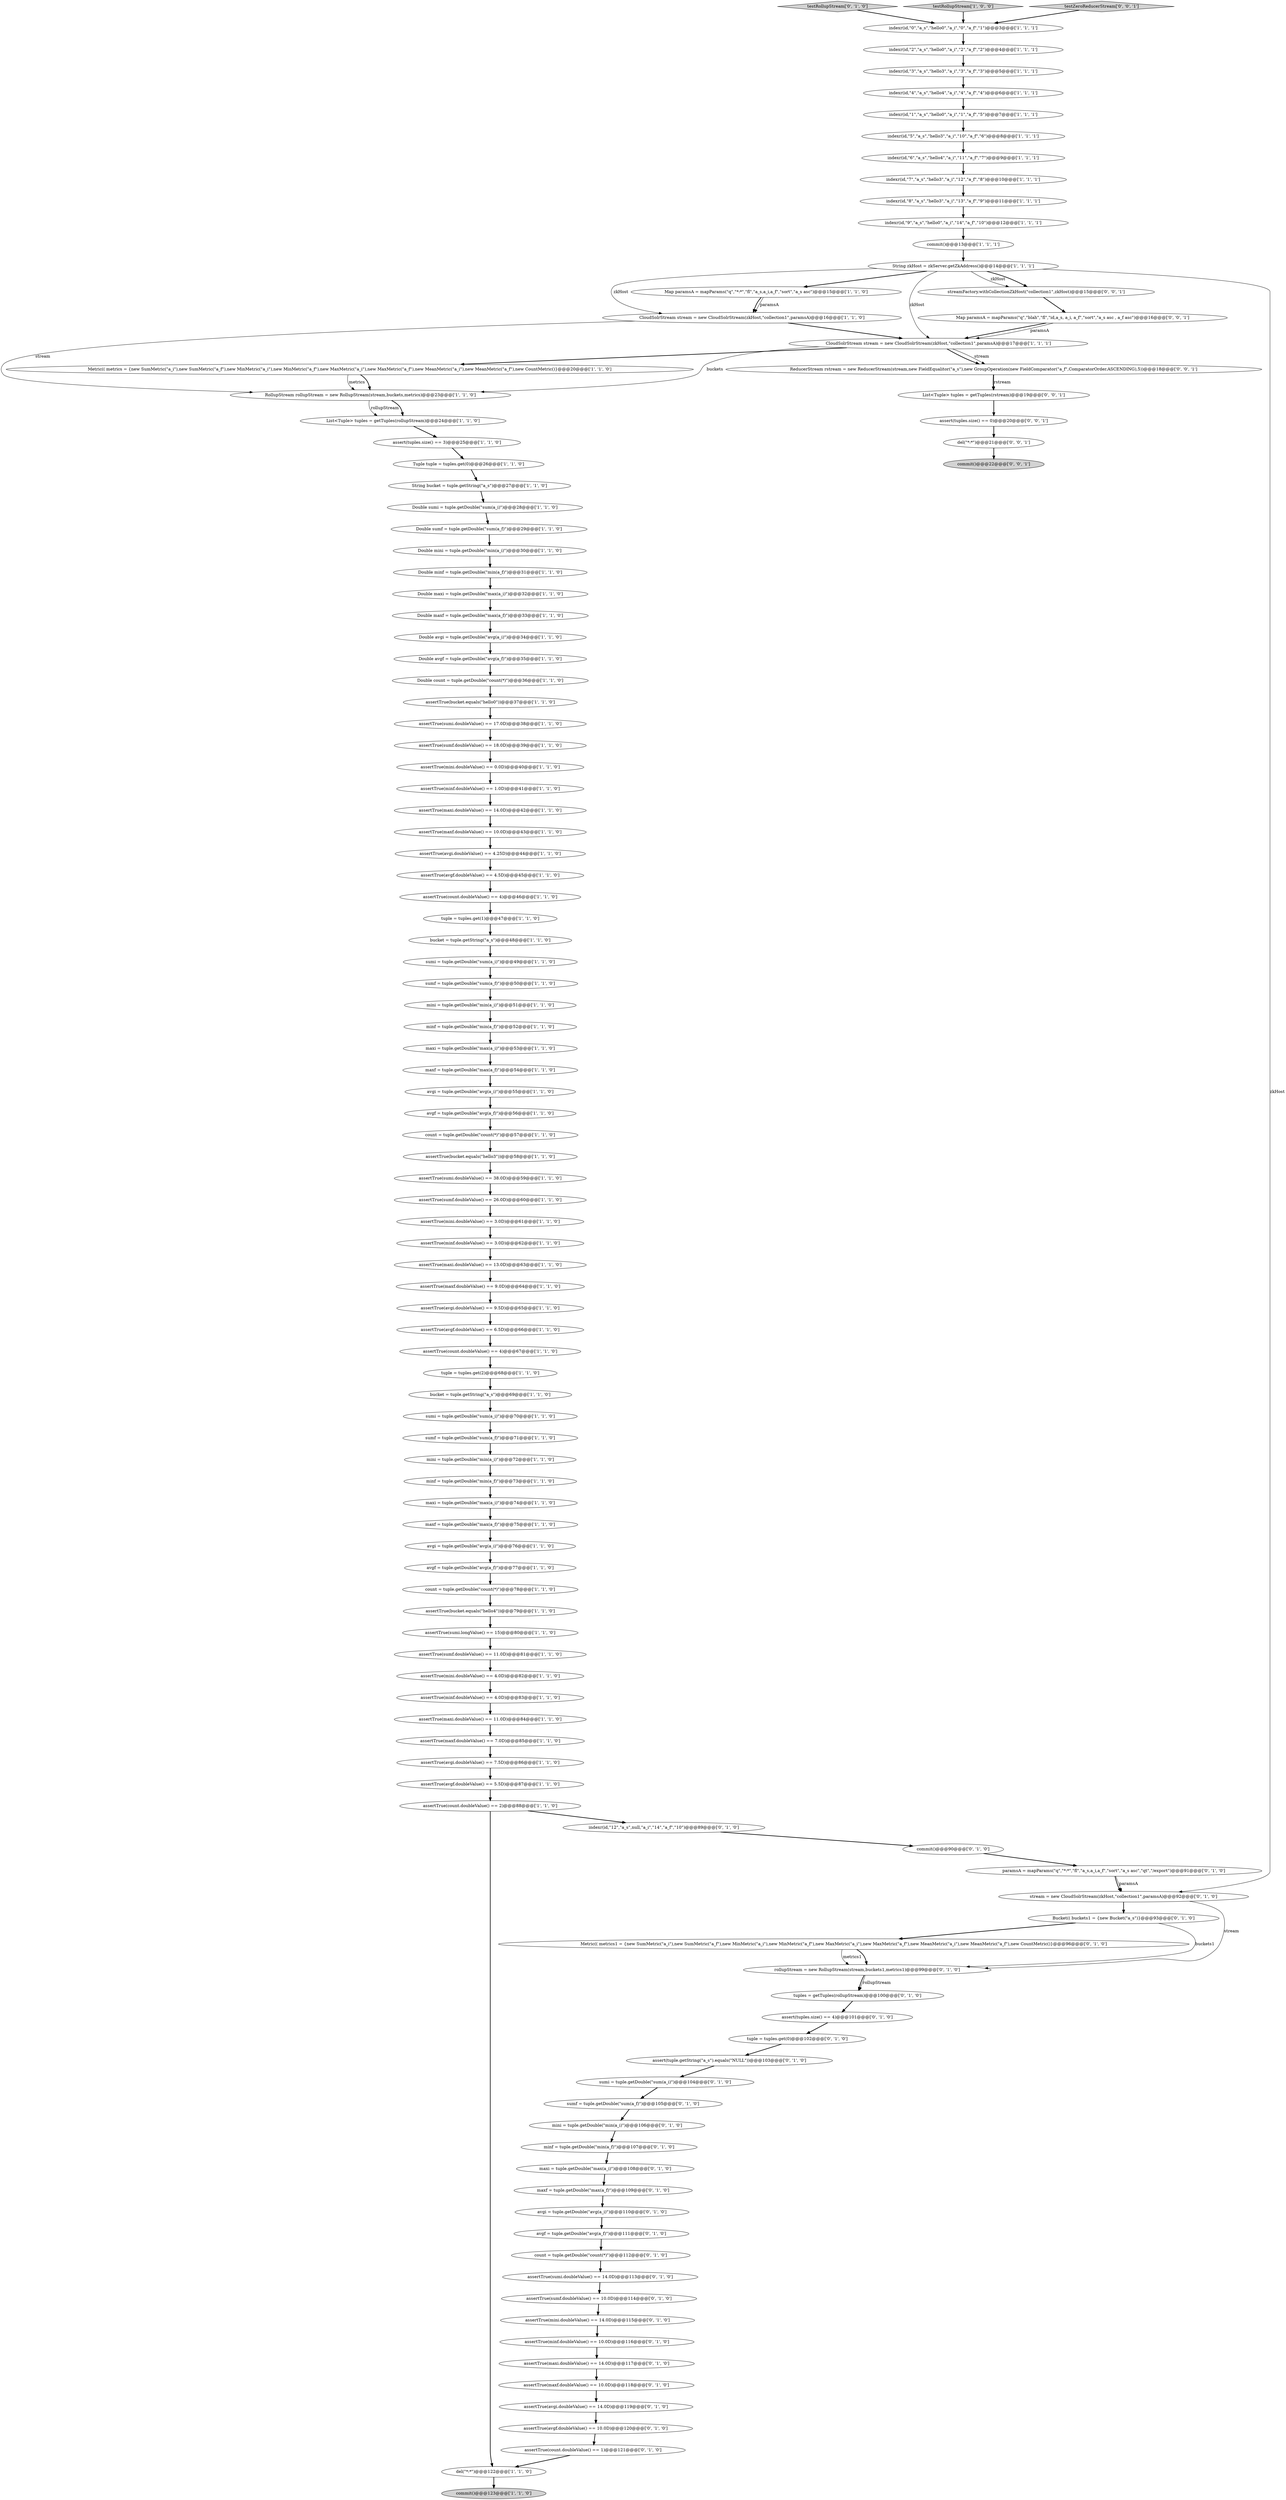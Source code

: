 digraph {
110 [style = filled, label = "Metric(( metrics1 = {new SumMetric(\"a_i\"),new SumMetric(\"a_f\"),new MinMetric(\"a_i\"),new MinMetric(\"a_f\"),new MaxMetric(\"a_i\"),new MaxMetric(\"a_f\"),new MeanMetric(\"a_i\"),new MeanMetric(\"a_f\"),new CountMetric()}@@@96@@@['0', '1', '0']", fillcolor = white, shape = ellipse image = "AAA1AAABBB2BBB"];
8 [style = filled, label = "del(\"*:*\")@@@122@@@['1', '1', '0']", fillcolor = white, shape = ellipse image = "AAA0AAABBB1BBB"];
67 [style = filled, label = "Double maxf = tuple.getDouble(\"max(a_f)\")@@@33@@@['1', '1', '0']", fillcolor = white, shape = ellipse image = "AAA0AAABBB1BBB"];
99 [style = filled, label = "sumi = tuple.getDouble(\"sum(a_i)\")@@@104@@@['0', '1', '0']", fillcolor = white, shape = ellipse image = "AAA1AAABBB2BBB"];
77 [style = filled, label = "assertTrue(avgf.doubleValue() == 6.5D)@@@66@@@['1', '1', '0']", fillcolor = white, shape = ellipse image = "AAA0AAABBB1BBB"];
63 [style = filled, label = "minf = tuple.getDouble(\"min(a_f)\")@@@73@@@['1', '1', '0']", fillcolor = white, shape = ellipse image = "AAA0AAABBB1BBB"];
84 [style = filled, label = "assertTrue(maxi.doubleValue() == 13.0D)@@@63@@@['1', '1', '0']", fillcolor = white, shape = ellipse image = "AAA0AAABBB1BBB"];
80 [style = filled, label = "Double avgi = tuple.getDouble(\"avg(a_i)\")@@@34@@@['1', '1', '0']", fillcolor = white, shape = ellipse image = "AAA0AAABBB1BBB"];
114 [style = filled, label = "mini = tuple.getDouble(\"min(a_i)\")@@@106@@@['0', '1', '0']", fillcolor = white, shape = ellipse image = "AAA1AAABBB2BBB"];
51 [style = filled, label = "assertTrue(avgi.doubleValue() == 4.25D)@@@44@@@['1', '1', '0']", fillcolor = white, shape = ellipse image = "AAA0AAABBB1BBB"];
10 [style = filled, label = "assertTrue(sumf.doubleValue() == 26.0D)@@@60@@@['1', '1', '0']", fillcolor = white, shape = ellipse image = "AAA0AAABBB1BBB"];
20 [style = filled, label = "assertTrue(bucket.equals(\"hello4\"))@@@79@@@['1', '1', '0']", fillcolor = white, shape = ellipse image = "AAA0AAABBB1BBB"];
103 [style = filled, label = "minf = tuple.getDouble(\"min(a_f)\")@@@107@@@['0', '1', '0']", fillcolor = white, shape = ellipse image = "AAA1AAABBB2BBB"];
97 [style = filled, label = "assert(tuple.getString(\"a_s\").equals(\"NULL\"))@@@103@@@['0', '1', '0']", fillcolor = white, shape = ellipse image = "AAA1AAABBB2BBB"];
64 [style = filled, label = "assertTrue(bucket.equals(\"hello3\"))@@@58@@@['1', '1', '0']", fillcolor = white, shape = ellipse image = "AAA0AAABBB1BBB"];
93 [style = filled, label = "indexr(id,\"12\",\"a_s\",null,\"a_i\",\"14\",\"a_f\",\"10\")@@@89@@@['0', '1', '0']", fillcolor = white, shape = ellipse image = "AAA1AAABBB2BBB"];
52 [style = filled, label = "assertTrue(sumi.doubleValue() == 17.0D)@@@38@@@['1', '1', '0']", fillcolor = white, shape = ellipse image = "AAA0AAABBB1BBB"];
17 [style = filled, label = "tuple = tuples.get(2)@@@68@@@['1', '1', '0']", fillcolor = white, shape = ellipse image = "AAA0AAABBB1BBB"];
36 [style = filled, label = "assertTrue(maxi.doubleValue() == 14.0D)@@@42@@@['1', '1', '0']", fillcolor = white, shape = ellipse image = "AAA0AAABBB1BBB"];
44 [style = filled, label = "assert(tuples.size() == 3)@@@25@@@['1', '1', '0']", fillcolor = white, shape = ellipse image = "AAA0AAABBB1BBB"];
71 [style = filled, label = "indexr(id,\"7\",\"a_s\",\"hello3\",\"a_i\",\"12\",\"a_f\",\"8\")@@@10@@@['1', '1', '1']", fillcolor = white, shape = ellipse image = "AAA0AAABBB1BBB"];
88 [style = filled, label = "testRollupStream['0', '1', '0']", fillcolor = lightgray, shape = diamond image = "AAA0AAABBB2BBB"];
53 [style = filled, label = "assertTrue(avgi.doubleValue() == 7.5D)@@@86@@@['1', '1', '0']", fillcolor = white, shape = ellipse image = "AAA0AAABBB1BBB"];
113 [style = filled, label = "stream = new CloudSolrStream(zkHost,\"collection1\",paramsA)@@@92@@@['0', '1', '0']", fillcolor = white, shape = ellipse image = "AAA1AAABBB2BBB"];
12 [style = filled, label = "Map paramsA = mapParams(\"q\",\"*:*\",\"fl\",\"a_s,a_i,a_f\",\"sort\",\"a_s asc\")@@@15@@@['1', '1', '0']", fillcolor = white, shape = ellipse image = "AAA0AAABBB1BBB"];
92 [style = filled, label = "avgi = tuple.getDouble(\"avg(a_i)\")@@@110@@@['0', '1', '0']", fillcolor = white, shape = ellipse image = "AAA1AAABBB2BBB"];
25 [style = filled, label = "indexr(id,\"0\",\"a_s\",\"hello0\",\"a_i\",\"0\",\"a_f\",\"1\")@@@3@@@['1', '1', '1']", fillcolor = white, shape = ellipse image = "AAA0AAABBB1BBB"];
49 [style = filled, label = "sumf = tuple.getDouble(\"sum(a_f)\")@@@50@@@['1', '1', '0']", fillcolor = white, shape = ellipse image = "AAA0AAABBB1BBB"];
55 [style = filled, label = "avgf = tuple.getDouble(\"avg(a_f)\")@@@77@@@['1', '1', '0']", fillcolor = white, shape = ellipse image = "AAA0AAABBB1BBB"];
116 [style = filled, label = "ReducerStream rstream = new ReducerStream(stream,new FieldEqualitor(\"a_s\"),new GroupOperation(new FieldComparator(\"a_f\",ComparatorOrder.ASCENDING),5))@@@18@@@['0', '0', '1']", fillcolor = white, shape = ellipse image = "AAA0AAABBB3BBB"];
122 [style = filled, label = "Map paramsA = mapParams(\"q\",\"blah\",\"fl\",\"id,a_s, a_i, a_f\",\"sort\",\"a_s asc , a_f asc\")@@@16@@@['0', '0', '1']", fillcolor = white, shape = ellipse image = "AAA0AAABBB3BBB"];
117 [style = filled, label = "commit()@@@22@@@['0', '0', '1']", fillcolor = lightgray, shape = ellipse image = "AAA0AAABBB3BBB"];
37 [style = filled, label = "indexr(id,\"1\",\"a_s\",\"hello0\",\"a_i\",\"1\",\"a_f\",\"5\")@@@7@@@['1', '1', '1']", fillcolor = white, shape = ellipse image = "AAA0AAABBB1BBB"];
74 [style = filled, label = "maxf = tuple.getDouble(\"max(a_f)\")@@@54@@@['1', '1', '0']", fillcolor = white, shape = ellipse image = "AAA0AAABBB1BBB"];
121 [style = filled, label = "List<Tuple> tuples = getTuples(rstream)@@@19@@@['0', '0', '1']", fillcolor = white, shape = ellipse image = "AAA0AAABBB3BBB"];
104 [style = filled, label = "count = tuple.getDouble(\"count(*)\")@@@112@@@['0', '1', '0']", fillcolor = white, shape = ellipse image = "AAA1AAABBB2BBB"];
95 [style = filled, label = "assertTrue(minf.doubleValue() == 10.0D)@@@116@@@['0', '1', '0']", fillcolor = white, shape = ellipse image = "AAA1AAABBB2BBB"];
21 [style = filled, label = "RollupStream rollupStream = new RollupStream(stream,buckets,metrics)@@@23@@@['1', '1', '0']", fillcolor = white, shape = ellipse image = "AAA0AAABBB1BBB"];
34 [style = filled, label = "assertTrue(minf.doubleValue() == 4.0D)@@@83@@@['1', '1', '0']", fillcolor = white, shape = ellipse image = "AAA0AAABBB1BBB"];
61 [style = filled, label = "assertTrue(sumi.longValue() == 15)@@@80@@@['1', '1', '0']", fillcolor = white, shape = ellipse image = "AAA0AAABBB1BBB"];
5 [style = filled, label = "assertTrue(sumf.doubleValue() == 18.0D)@@@39@@@['1', '1', '0']", fillcolor = white, shape = ellipse image = "AAA0AAABBB1BBB"];
16 [style = filled, label = "assertTrue(count.doubleValue() == 2)@@@88@@@['1', '1', '0']", fillcolor = white, shape = ellipse image = "AAA0AAABBB1BBB"];
89 [style = filled, label = "assertTrue(avgf.doubleValue() == 10.0D)@@@120@@@['0', '1', '0']", fillcolor = white, shape = ellipse image = "AAA1AAABBB2BBB"];
29 [style = filled, label = "avgi = tuple.getDouble(\"avg(a_i)\")@@@76@@@['1', '1', '0']", fillcolor = white, shape = ellipse image = "AAA0AAABBB1BBB"];
79 [style = filled, label = "assertTrue(avgi.doubleValue() == 9.5D)@@@65@@@['1', '1', '0']", fillcolor = white, shape = ellipse image = "AAA0AAABBB1BBB"];
11 [style = filled, label = "assertTrue(maxf.doubleValue() == 7.0D)@@@85@@@['1', '1', '0']", fillcolor = white, shape = ellipse image = "AAA0AAABBB1BBB"];
107 [style = filled, label = "assertTrue(maxi.doubleValue() == 14.0D)@@@117@@@['0', '1', '0']", fillcolor = white, shape = ellipse image = "AAA1AAABBB2BBB"];
69 [style = filled, label = "mini = tuple.getDouble(\"min(a_i)\")@@@51@@@['1', '1', '0']", fillcolor = white, shape = ellipse image = "AAA0AAABBB1BBB"];
66 [style = filled, label = "String zkHost = zkServer.getZkAddress()@@@14@@@['1', '1', '1']", fillcolor = white, shape = ellipse image = "AAA0AAABBB1BBB"];
76 [style = filled, label = "assertTrue(sumf.doubleValue() == 11.0D)@@@81@@@['1', '1', '0']", fillcolor = white, shape = ellipse image = "AAA0AAABBB1BBB"];
7 [style = filled, label = "assertTrue(mini.doubleValue() == 4.0D)@@@82@@@['1', '1', '0']", fillcolor = white, shape = ellipse image = "AAA0AAABBB1BBB"];
14 [style = filled, label = "assertTrue(count.doubleValue() == 4)@@@46@@@['1', '1', '0']", fillcolor = white, shape = ellipse image = "AAA0AAABBB1BBB"];
56 [style = filled, label = "testRollupStream['1', '0', '0']", fillcolor = lightgray, shape = diamond image = "AAA0AAABBB1BBB"];
54 [style = filled, label = "indexr(id,\"8\",\"a_s\",\"hello3\",\"a_i\",\"13\",\"a_f\",\"9\")@@@11@@@['1', '1', '1']", fillcolor = white, shape = ellipse image = "AAA0AAABBB1BBB"];
23 [style = filled, label = "Double count = tuple.getDouble(\"count(*)\")@@@36@@@['1', '1', '0']", fillcolor = white, shape = ellipse image = "AAA0AAABBB1BBB"];
68 [style = filled, label = "commit()@@@123@@@['1', '1', '0']", fillcolor = lightgray, shape = ellipse image = "AAA0AAABBB1BBB"];
70 [style = filled, label = "Metric(( metrics = {new SumMetric(\"a_i\"),new SumMetric(\"a_f\"),new MinMetric(\"a_i\"),new MinMetric(\"a_f\"),new MaxMetric(\"a_i\"),new MaxMetric(\"a_f\"),new MeanMetric(\"a_i\"),new MeanMetric(\"a_f\"),new CountMetric()}@@@20@@@['1', '1', '0']", fillcolor = white, shape = ellipse image = "AAA0AAABBB1BBB"];
1 [style = filled, label = "Double mini = tuple.getDouble(\"min(a_i)\")@@@30@@@['1', '1', '0']", fillcolor = white, shape = ellipse image = "AAA0AAABBB1BBB"];
33 [style = filled, label = "assertTrue(minf.doubleValue() == 1.0D)@@@41@@@['1', '1', '0']", fillcolor = white, shape = ellipse image = "AAA0AAABBB1BBB"];
90 [style = filled, label = "paramsA = mapParams(\"q\",\"*:*\",\"fl\",\"a_s,a_i,a_f\",\"sort\",\"a_s asc\",\"qt\",\"/export\")@@@91@@@['0', '1', '0']", fillcolor = white, shape = ellipse image = "AAA1AAABBB2BBB"];
41 [style = filled, label = "String bucket = tuple.getString(\"a_s\")@@@27@@@['1', '1', '0']", fillcolor = white, shape = ellipse image = "AAA0AAABBB1BBB"];
47 [style = filled, label = "sumi = tuple.getDouble(\"sum(a_i)\")@@@70@@@['1', '1', '0']", fillcolor = white, shape = ellipse image = "AAA0AAABBB1BBB"];
73 [style = filled, label = "Double minf = tuple.getDouble(\"min(a_f)\")@@@31@@@['1', '1', '0']", fillcolor = white, shape = ellipse image = "AAA0AAABBB1BBB"];
112 [style = filled, label = "maxf = tuple.getDouble(\"max(a_f)\")@@@109@@@['0', '1', '0']", fillcolor = white, shape = ellipse image = "AAA1AAABBB2BBB"];
102 [style = filled, label = "rollupStream = new RollupStream(stream,buckets1,metrics1)@@@99@@@['0', '1', '0']", fillcolor = white, shape = ellipse image = "AAA1AAABBB2BBB"];
120 [style = filled, label = "testZeroReducerStream['0', '0', '1']", fillcolor = lightgray, shape = diamond image = "AAA0AAABBB3BBB"];
31 [style = filled, label = "assertTrue(count.doubleValue() == 4)@@@67@@@['1', '1', '0']", fillcolor = white, shape = ellipse image = "AAA0AAABBB1BBB"];
45 [style = filled, label = "assertTrue(maxf.doubleValue() == 9.0D)@@@64@@@['1', '1', '0']", fillcolor = white, shape = ellipse image = "AAA0AAABBB1BBB"];
60 [style = filled, label = "Double sumi = tuple.getDouble(\"sum(a_i)\")@@@28@@@['1', '1', '0']", fillcolor = white, shape = ellipse image = "AAA0AAABBB1BBB"];
59 [style = filled, label = "Double sumf = tuple.getDouble(\"sum(a_f)\")@@@29@@@['1', '1', '0']", fillcolor = white, shape = ellipse image = "AAA0AAABBB1BBB"];
65 [style = filled, label = "minf = tuple.getDouble(\"min(a_f)\")@@@52@@@['1', '1', '0']", fillcolor = white, shape = ellipse image = "AAA0AAABBB1BBB"];
3 [style = filled, label = "maxf = tuple.getDouble(\"max(a_f)\")@@@75@@@['1', '1', '0']", fillcolor = white, shape = ellipse image = "AAA0AAABBB1BBB"];
85 [style = filled, label = "assertTrue(sumf.doubleValue() == 10.0D)@@@114@@@['0', '1', '0']", fillcolor = white, shape = ellipse image = "AAA1AAABBB2BBB"];
38 [style = filled, label = "mini = tuple.getDouble(\"min(a_i)\")@@@72@@@['1', '1', '0']", fillcolor = white, shape = ellipse image = "AAA0AAABBB1BBB"];
108 [style = filled, label = "tuple = tuples.get(0)@@@102@@@['0', '1', '0']", fillcolor = white, shape = ellipse image = "AAA1AAABBB2BBB"];
83 [style = filled, label = "avgi = tuple.getDouble(\"avg(a_i)\")@@@55@@@['1', '1', '0']", fillcolor = white, shape = ellipse image = "AAA0AAABBB1BBB"];
78 [style = filled, label = "assertTrue(bucket.equals(\"hello0\"))@@@37@@@['1', '1', '0']", fillcolor = white, shape = ellipse image = "AAA0AAABBB1BBB"];
4 [style = filled, label = "Double maxi = tuple.getDouble(\"max(a_i)\")@@@32@@@['1', '1', '0']", fillcolor = white, shape = ellipse image = "AAA0AAABBB1BBB"];
119 [style = filled, label = "assert(tuples.size() == 0)@@@20@@@['0', '0', '1']", fillcolor = white, shape = ellipse image = "AAA0AAABBB3BBB"];
13 [style = filled, label = "indexr(id,\"3\",\"a_s\",\"hello3\",\"a_i\",\"3\",\"a_f\",\"3\")@@@5@@@['1', '1', '1']", fillcolor = white, shape = ellipse image = "AAA0AAABBB1BBB"];
101 [style = filled, label = "assertTrue(sumi.doubleValue() == 14.0D)@@@113@@@['0', '1', '0']", fillcolor = white, shape = ellipse image = "AAA1AAABBB2BBB"];
115 [style = filled, label = "del(\"*:*\")@@@21@@@['0', '0', '1']", fillcolor = white, shape = ellipse image = "AAA0AAABBB3BBB"];
46 [style = filled, label = "indexr(id,\"9\",\"a_s\",\"hello0\",\"a_i\",\"14\",\"a_f\",\"10\")@@@12@@@['1', '1', '1']", fillcolor = white, shape = ellipse image = "AAA0AAABBB1BBB"];
40 [style = filled, label = "indexr(id,\"2\",\"a_s\",\"hello0\",\"a_i\",\"2\",\"a_f\",\"2\")@@@4@@@['1', '1', '1']", fillcolor = white, shape = ellipse image = "AAA0AAABBB1BBB"];
26 [style = filled, label = "indexr(id,\"4\",\"a_s\",\"hello4\",\"a_i\",\"4\",\"a_f\",\"4\")@@@6@@@['1', '1', '1']", fillcolor = white, shape = ellipse image = "AAA0AAABBB1BBB"];
58 [style = filled, label = "indexr(id,\"5\",\"a_s\",\"hello3\",\"a_i\",\"10\",\"a_f\",\"6\")@@@8@@@['1', '1', '1']", fillcolor = white, shape = ellipse image = "AAA0AAABBB1BBB"];
87 [style = filled, label = "maxi = tuple.getDouble(\"max(a_i)\")@@@108@@@['0', '1', '0']", fillcolor = white, shape = ellipse image = "AAA1AAABBB2BBB"];
9 [style = filled, label = "assertTrue(mini.doubleValue() == 0.0D)@@@40@@@['1', '1', '0']", fillcolor = white, shape = ellipse image = "AAA0AAABBB1BBB"];
75 [style = filled, label = "assertTrue(minf.doubleValue() == 3.0D)@@@62@@@['1', '1', '0']", fillcolor = white, shape = ellipse image = "AAA0AAABBB1BBB"];
35 [style = filled, label = "assertTrue(avgf.doubleValue() == 4.5D)@@@45@@@['1', '1', '0']", fillcolor = white, shape = ellipse image = "AAA0AAABBB1BBB"];
57 [style = filled, label = "List<Tuple> tuples = getTuples(rollupStream)@@@24@@@['1', '1', '0']", fillcolor = white, shape = ellipse image = "AAA0AAABBB1BBB"];
18 [style = filled, label = "CloudSolrStream stream = new CloudSolrStream(zkHost,\"collection1\",paramsA)@@@17@@@['1', '1', '1']", fillcolor = white, shape = ellipse image = "AAA0AAABBB1BBB"];
86 [style = filled, label = "avgf = tuple.getDouble(\"avg(a_f)\")@@@111@@@['0', '1', '0']", fillcolor = white, shape = ellipse image = "AAA1AAABBB2BBB"];
118 [style = filled, label = "streamFactory.withCollectionZkHost(\"collection1\",zkHost)@@@15@@@['0', '0', '1']", fillcolor = white, shape = ellipse image = "AAA0AAABBB3BBB"];
2 [style = filled, label = "count = tuple.getDouble(\"count(*)\")@@@57@@@['1', '1', '0']", fillcolor = white, shape = ellipse image = "AAA0AAABBB1BBB"];
19 [style = filled, label = "assertTrue(avgf.doubleValue() == 5.5D)@@@87@@@['1', '1', '0']", fillcolor = white, shape = ellipse image = "AAA0AAABBB1BBB"];
42 [style = filled, label = "commit()@@@13@@@['1', '1', '1']", fillcolor = white, shape = ellipse image = "AAA0AAABBB1BBB"];
94 [style = filled, label = "commit()@@@90@@@['0', '1', '0']", fillcolor = white, shape = ellipse image = "AAA1AAABBB2BBB"];
109 [style = filled, label = "assertTrue(avgi.doubleValue() == 14.0D)@@@119@@@['0', '1', '0']", fillcolor = white, shape = ellipse image = "AAA1AAABBB2BBB"];
105 [style = filled, label = "assertTrue(count.doubleValue() == 1)@@@121@@@['0', '1', '0']", fillcolor = white, shape = ellipse image = "AAA1AAABBB2BBB"];
15 [style = filled, label = "tuple = tuples.get(1)@@@47@@@['1', '1', '0']", fillcolor = white, shape = ellipse image = "AAA0AAABBB1BBB"];
43 [style = filled, label = "Tuple tuple = tuples.get(0)@@@26@@@['1', '1', '0']", fillcolor = white, shape = ellipse image = "AAA0AAABBB1BBB"];
100 [style = filled, label = "assert(tuples.size() == 4)@@@101@@@['0', '1', '0']", fillcolor = white, shape = ellipse image = "AAA1AAABBB2BBB"];
32 [style = filled, label = "Double avgf = tuple.getDouble(\"avg(a_f)\")@@@35@@@['1', '1', '0']", fillcolor = white, shape = ellipse image = "AAA0AAABBB1BBB"];
30 [style = filled, label = "assertTrue(maxf.doubleValue() == 10.0D)@@@43@@@['1', '1', '0']", fillcolor = white, shape = ellipse image = "AAA0AAABBB1BBB"];
6 [style = filled, label = "sumi = tuple.getDouble(\"sum(a_i)\")@@@49@@@['1', '1', '0']", fillcolor = white, shape = ellipse image = "AAA0AAABBB1BBB"];
81 [style = filled, label = "indexr(id,\"6\",\"a_s\",\"hello4\",\"a_i\",\"11\",\"a_f\",\"7\")@@@9@@@['1', '1', '1']", fillcolor = white, shape = ellipse image = "AAA0AAABBB1BBB"];
0 [style = filled, label = "assertTrue(maxi.doubleValue() == 11.0D)@@@84@@@['1', '1', '0']", fillcolor = white, shape = ellipse image = "AAA0AAABBB1BBB"];
91 [style = filled, label = "Bucket(( buckets1 = {new Bucket(\"a_s\")}@@@93@@@['0', '1', '0']", fillcolor = white, shape = ellipse image = "AAA1AAABBB2BBB"];
27 [style = filled, label = "sumf = tuple.getDouble(\"sum(a_f)\")@@@71@@@['1', '1', '0']", fillcolor = white, shape = ellipse image = "AAA0AAABBB1BBB"];
24 [style = filled, label = "avgf = tuple.getDouble(\"avg(a_f)\")@@@56@@@['1', '1', '0']", fillcolor = white, shape = ellipse image = "AAA0AAABBB1BBB"];
106 [style = filled, label = "tuples = getTuples(rollupStream)@@@100@@@['0', '1', '0']", fillcolor = white, shape = ellipse image = "AAA1AAABBB2BBB"];
62 [style = filled, label = "assertTrue(mini.doubleValue() == 3.0D)@@@61@@@['1', '1', '0']", fillcolor = white, shape = ellipse image = "AAA0AAABBB1BBB"];
48 [style = filled, label = "maxi = tuple.getDouble(\"max(a_i)\")@@@53@@@['1', '1', '0']", fillcolor = white, shape = ellipse image = "AAA0AAABBB1BBB"];
39 [style = filled, label = "maxi = tuple.getDouble(\"max(a_i)\")@@@74@@@['1', '1', '0']", fillcolor = white, shape = ellipse image = "AAA0AAABBB1BBB"];
28 [style = filled, label = "bucket = tuple.getString(\"a_s\")@@@48@@@['1', '1', '0']", fillcolor = white, shape = ellipse image = "AAA0AAABBB1BBB"];
111 [style = filled, label = "assertTrue(maxf.doubleValue() == 10.0D)@@@118@@@['0', '1', '0']", fillcolor = white, shape = ellipse image = "AAA1AAABBB2BBB"];
96 [style = filled, label = "sumf = tuple.getDouble(\"sum(a_f)\")@@@105@@@['0', '1', '0']", fillcolor = white, shape = ellipse image = "AAA1AAABBB2BBB"];
82 [style = filled, label = "assertTrue(sumi.doubleValue() == 38.0D)@@@59@@@['1', '1', '0']", fillcolor = white, shape = ellipse image = "AAA0AAABBB1BBB"];
50 [style = filled, label = "CloudSolrStream stream = new CloudSolrStream(zkHost,\"collection1\",paramsA)@@@16@@@['1', '1', '0']", fillcolor = white, shape = ellipse image = "AAA0AAABBB1BBB"];
22 [style = filled, label = "count = tuple.getDouble(\"count(*)\")@@@78@@@['1', '1', '0']", fillcolor = white, shape = ellipse image = "AAA0AAABBB1BBB"];
98 [style = filled, label = "assertTrue(mini.doubleValue() == 14.0D)@@@115@@@['0', '1', '0']", fillcolor = white, shape = ellipse image = "AAA1AAABBB2BBB"];
72 [style = filled, label = "bucket = tuple.getString(\"a_s\")@@@69@@@['1', '1', '0']", fillcolor = white, shape = ellipse image = "AAA0AAABBB1BBB"];
30->51 [style = bold, label=""];
32->23 [style = bold, label=""];
48->74 [style = bold, label=""];
107->111 [style = bold, label=""];
116->121 [style = bold, label=""];
120->25 [style = bold, label=""];
6->49 [style = bold, label=""];
36->30 [style = bold, label=""];
102->106 [style = bold, label=""];
70->21 [style = bold, label=""];
56->25 [style = bold, label=""];
69->65 [style = bold, label=""];
90->113 [style = bold, label=""];
22->20 [style = bold, label=""];
86->104 [style = bold, label=""];
94->90 [style = bold, label=""];
18->116 [style = bold, label=""];
18->116 [style = solid, label="stream"];
63->39 [style = bold, label=""];
43->41 [style = bold, label=""];
49->69 [style = bold, label=""];
100->108 [style = bold, label=""];
112->92 [style = bold, label=""];
28->6 [style = bold, label=""];
70->21 [style = solid, label="metrics"];
40->13 [style = bold, label=""];
1->73 [style = bold, label=""];
103->87 [style = bold, label=""];
75->84 [style = bold, label=""];
80->32 [style = bold, label=""];
83->24 [style = bold, label=""];
77->31 [style = bold, label=""];
23->78 [style = bold, label=""];
20->61 [style = bold, label=""];
16->93 [style = bold, label=""];
12->50 [style = solid, label="paramsA"];
81->71 [style = bold, label=""];
65->48 [style = bold, label=""];
11->53 [style = bold, label=""];
60->59 [style = bold, label=""];
18->70 [style = bold, label=""];
72->47 [style = bold, label=""];
54->46 [style = bold, label=""];
111->109 [style = bold, label=""];
109->89 [style = bold, label=""];
122->18 [style = bold, label=""];
58->81 [style = bold, label=""];
13->26 [style = bold, label=""];
53->19 [style = bold, label=""];
4->67 [style = bold, label=""];
85->98 [style = bold, label=""];
44->43 [style = bold, label=""];
57->44 [style = bold, label=""];
47->27 [style = bold, label=""];
24->2 [style = bold, label=""];
16->8 [style = bold, label=""];
119->115 [style = bold, label=""];
0->11 [style = bold, label=""];
64->82 [style = bold, label=""];
106->100 [style = bold, label=""];
101->85 [style = bold, label=""];
121->119 [style = bold, label=""];
59->1 [style = bold, label=""];
37->58 [style = bold, label=""];
78->52 [style = bold, label=""];
67->80 [style = bold, label=""];
41->60 [style = bold, label=""];
31->17 [style = bold, label=""];
82->10 [style = bold, label=""];
105->8 [style = bold, label=""];
21->57 [style = solid, label="rollupStream"];
62->75 [style = bold, label=""];
84->45 [style = bold, label=""];
45->79 [style = bold, label=""];
66->118 [style = solid, label="zkHost"];
29->55 [style = bold, label=""];
12->50 [style = bold, label=""];
21->57 [style = bold, label=""];
98->95 [style = bold, label=""];
3->29 [style = bold, label=""];
116->121 [style = solid, label="rstream"];
61->76 [style = bold, label=""];
104->101 [style = bold, label=""];
79->77 [style = bold, label=""];
89->105 [style = bold, label=""];
87->112 [style = bold, label=""];
102->106 [style = solid, label="rollupStream"];
27->38 [style = bold, label=""];
91->110 [style = bold, label=""];
2->64 [style = bold, label=""];
110->102 [style = bold, label=""];
113->102 [style = solid, label="stream"];
66->18 [style = solid, label="zkHost"];
108->97 [style = bold, label=""];
96->114 [style = bold, label=""];
19->16 [style = bold, label=""];
51->35 [style = bold, label=""];
50->21 [style = solid, label="stream"];
66->118 [style = bold, label=""];
50->18 [style = bold, label=""];
113->91 [style = bold, label=""];
52->5 [style = bold, label=""];
93->94 [style = bold, label=""];
97->99 [style = bold, label=""];
38->63 [style = bold, label=""];
92->86 [style = bold, label=""];
14->15 [style = bold, label=""];
99->96 [style = bold, label=""];
25->40 [style = bold, label=""];
17->72 [style = bold, label=""];
76->7 [style = bold, label=""];
10->62 [style = bold, label=""];
8->68 [style = bold, label=""];
110->102 [style = solid, label="metrics1"];
71->54 [style = bold, label=""];
42->66 [style = bold, label=""];
95->107 [style = bold, label=""];
66->113 [style = solid, label="zkHost"];
66->12 [style = bold, label=""];
118->122 [style = bold, label=""];
55->22 [style = bold, label=""];
46->42 [style = bold, label=""];
5->9 [style = bold, label=""];
122->18 [style = solid, label="paramsA"];
18->21 [style = solid, label="buckets"];
88->25 [style = bold, label=""];
34->0 [style = bold, label=""];
66->50 [style = solid, label="zkHost"];
15->28 [style = bold, label=""];
9->33 [style = bold, label=""];
91->102 [style = solid, label="buckets1"];
7->34 [style = bold, label=""];
74->83 [style = bold, label=""];
114->103 [style = bold, label=""];
39->3 [style = bold, label=""];
90->113 [style = solid, label="paramsA"];
26->37 [style = bold, label=""];
33->36 [style = bold, label=""];
35->14 [style = bold, label=""];
115->117 [style = bold, label=""];
73->4 [style = bold, label=""];
}
